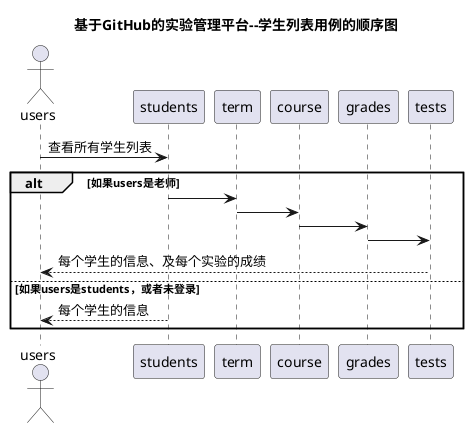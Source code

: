 @startuml

title 基于GitHub的实验管理平台--学生列表用例的顺序图

actor users

users -> students: 查看所有学生列表

alt 如果users是老师
    students -> term
    term -> course
	course -> grades

	grades -> tests

	tests --> users:每个学生的信息、及每个实验的成绩

else 如果users是students，或者未登录

    students --> users:每个学生的信息

end



@enduml
